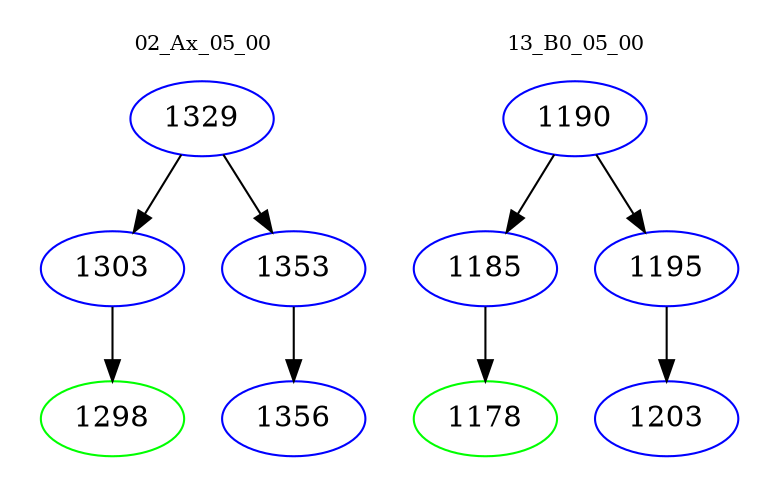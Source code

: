 digraph{
subgraph cluster_0 {
color = white
label = "02_Ax_05_00";
fontsize=10;
T0_1329 [label="1329", color="blue"]
T0_1329 -> T0_1303 [color="black"]
T0_1303 [label="1303", color="blue"]
T0_1303 -> T0_1298 [color="black"]
T0_1298 [label="1298", color="green"]
T0_1329 -> T0_1353 [color="black"]
T0_1353 [label="1353", color="blue"]
T0_1353 -> T0_1356 [color="black"]
T0_1356 [label="1356", color="blue"]
}
subgraph cluster_1 {
color = white
label = "13_B0_05_00";
fontsize=10;
T1_1190 [label="1190", color="blue"]
T1_1190 -> T1_1185 [color="black"]
T1_1185 [label="1185", color="blue"]
T1_1185 -> T1_1178 [color="black"]
T1_1178 [label="1178", color="green"]
T1_1190 -> T1_1195 [color="black"]
T1_1195 [label="1195", color="blue"]
T1_1195 -> T1_1203 [color="black"]
T1_1203 [label="1203", color="blue"]
}
}
